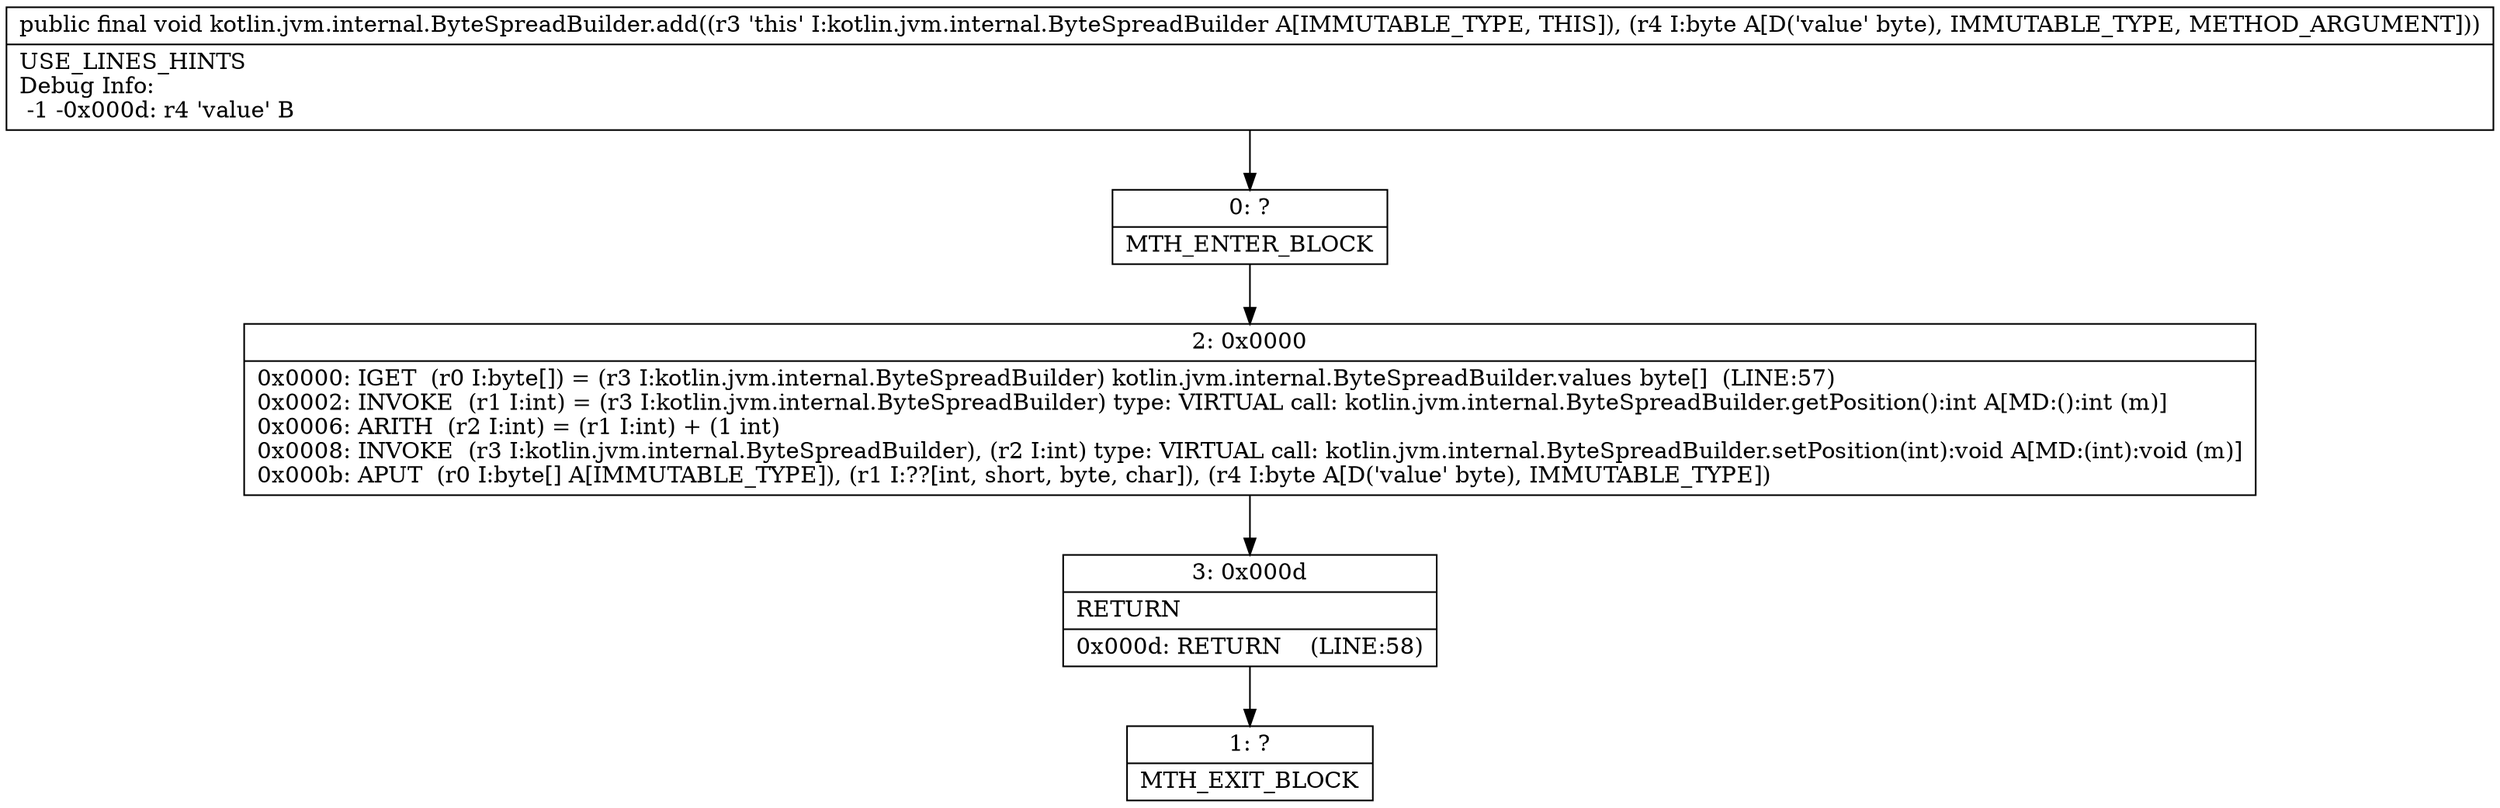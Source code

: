 digraph "CFG forkotlin.jvm.internal.ByteSpreadBuilder.add(B)V" {
Node_0 [shape=record,label="{0\:\ ?|MTH_ENTER_BLOCK\l}"];
Node_2 [shape=record,label="{2\:\ 0x0000|0x0000: IGET  (r0 I:byte[]) = (r3 I:kotlin.jvm.internal.ByteSpreadBuilder) kotlin.jvm.internal.ByteSpreadBuilder.values byte[]  (LINE:57)\l0x0002: INVOKE  (r1 I:int) = (r3 I:kotlin.jvm.internal.ByteSpreadBuilder) type: VIRTUAL call: kotlin.jvm.internal.ByteSpreadBuilder.getPosition():int A[MD:():int (m)]\l0x0006: ARITH  (r2 I:int) = (r1 I:int) + (1 int) \l0x0008: INVOKE  (r3 I:kotlin.jvm.internal.ByteSpreadBuilder), (r2 I:int) type: VIRTUAL call: kotlin.jvm.internal.ByteSpreadBuilder.setPosition(int):void A[MD:(int):void (m)]\l0x000b: APUT  (r0 I:byte[] A[IMMUTABLE_TYPE]), (r1 I:??[int, short, byte, char]), (r4 I:byte A[D('value' byte), IMMUTABLE_TYPE]) \l}"];
Node_3 [shape=record,label="{3\:\ 0x000d|RETURN\l|0x000d: RETURN    (LINE:58)\l}"];
Node_1 [shape=record,label="{1\:\ ?|MTH_EXIT_BLOCK\l}"];
MethodNode[shape=record,label="{public final void kotlin.jvm.internal.ByteSpreadBuilder.add((r3 'this' I:kotlin.jvm.internal.ByteSpreadBuilder A[IMMUTABLE_TYPE, THIS]), (r4 I:byte A[D('value' byte), IMMUTABLE_TYPE, METHOD_ARGUMENT]))  | USE_LINES_HINTS\lDebug Info:\l  \-1 \-0x000d: r4 'value' B\l}"];
MethodNode -> Node_0;Node_0 -> Node_2;
Node_2 -> Node_3;
Node_3 -> Node_1;
}

